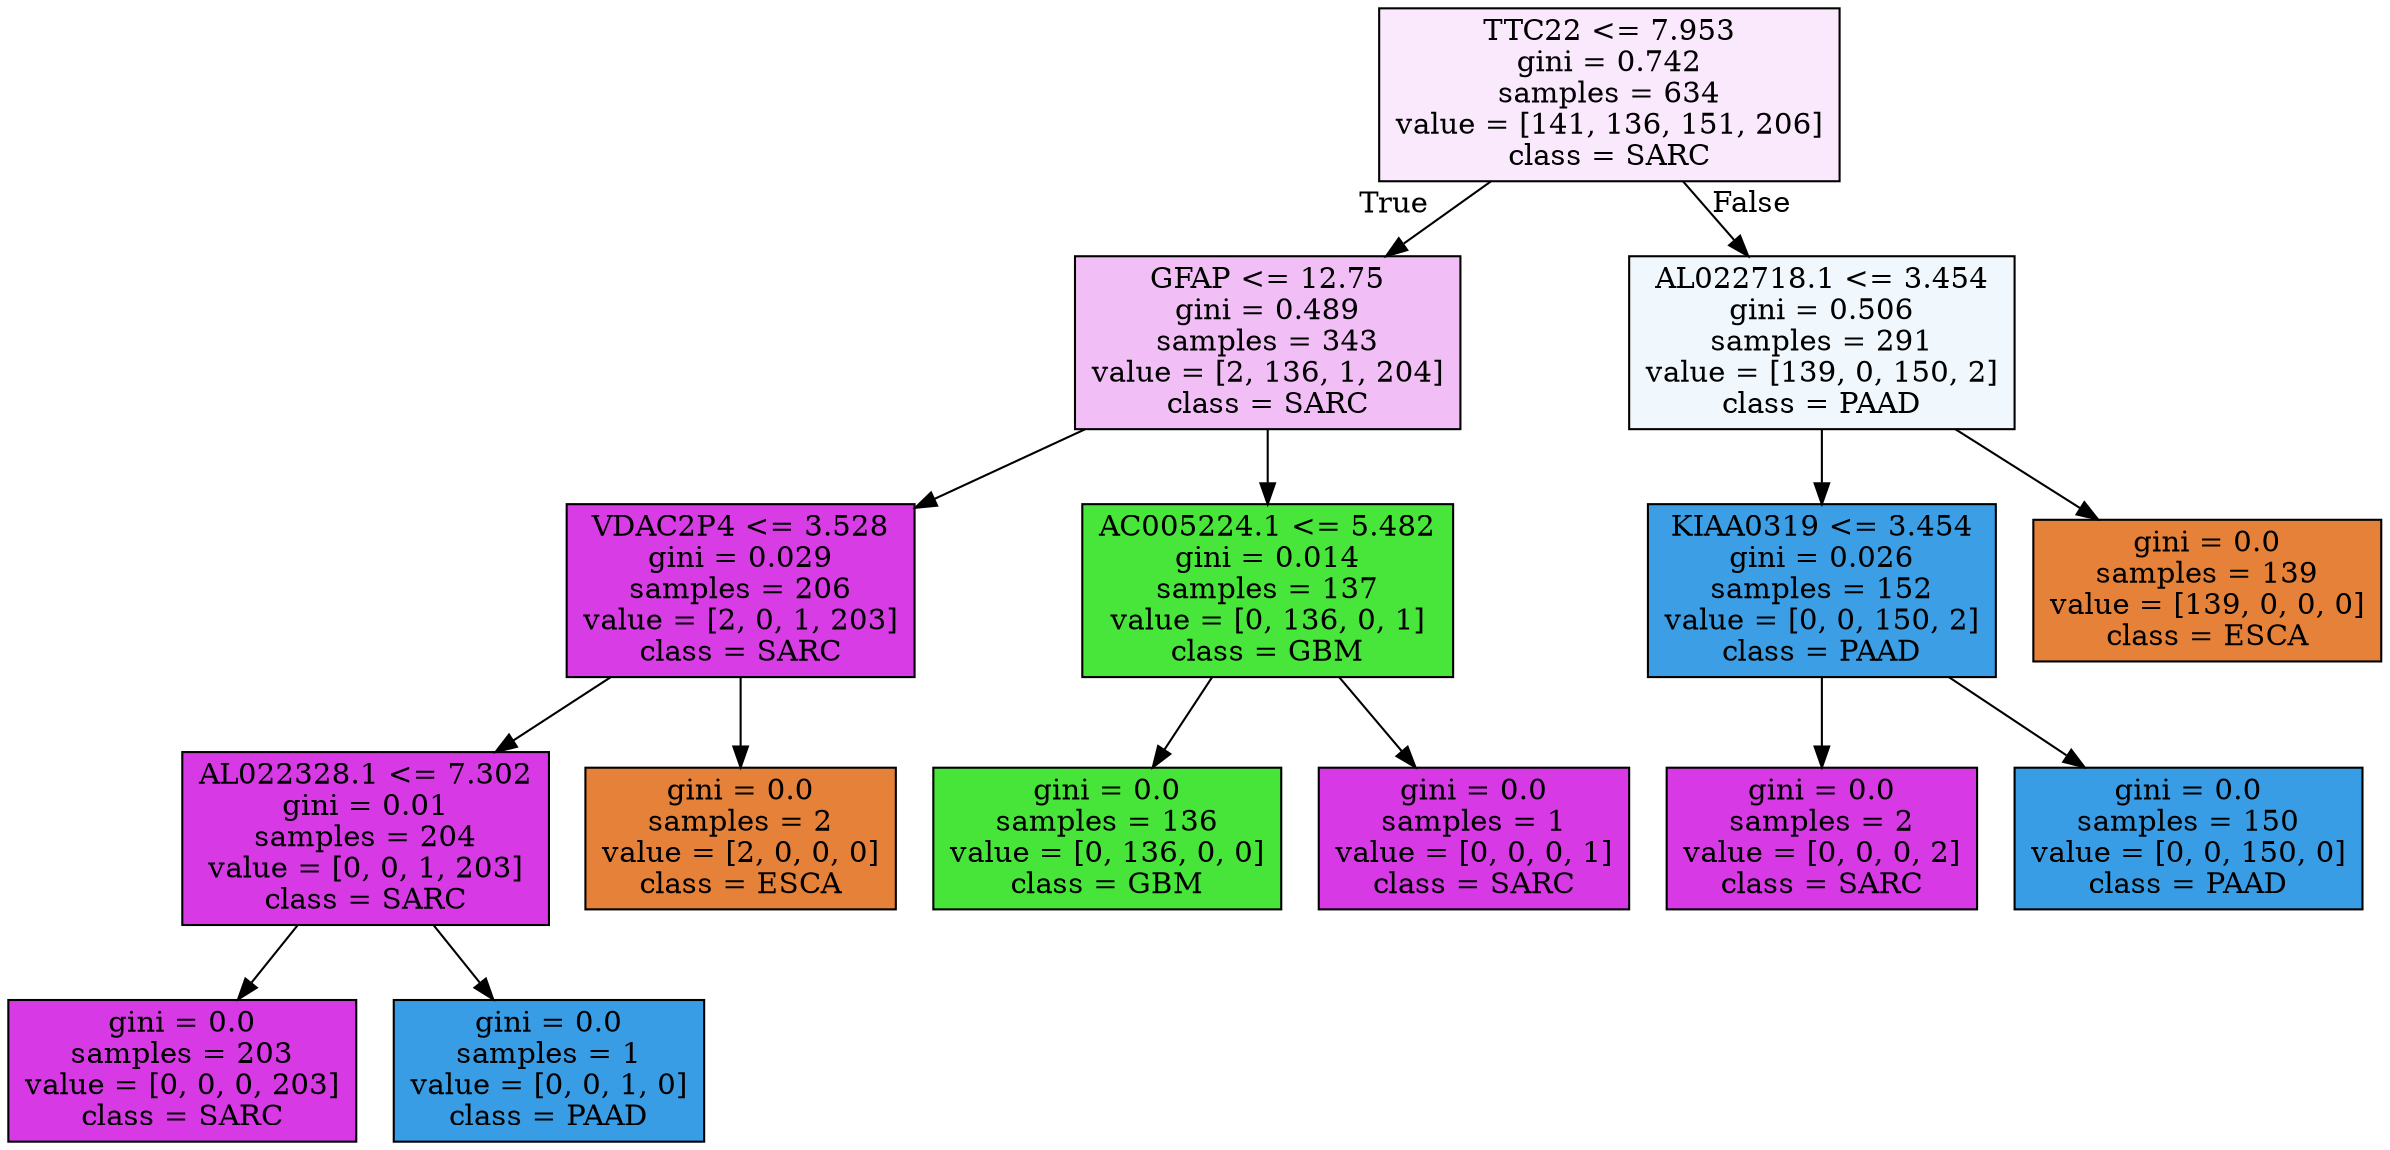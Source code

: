digraph Tree {
node [shape=box, style="filled", color="black"] ;
0 [label="TTC22 <= 7.953\ngini = 0.742\nsamples = 634\nvalue = [141, 136, 151, 206]\nclass = SARC", fillcolor="#fae8fc"] ;
1 [label="GFAP <= 12.75\ngini = 0.489\nsamples = 343\nvalue = [2, 136, 1, 204]\nclass = SARC", fillcolor="#f2bef6"] ;
0 -> 1 [labeldistance=2.5, labelangle=45, headlabel="True"] ;
2 [label="VDAC2P4 <= 3.528\ngini = 0.029\nsamples = 206\nvalue = [2, 0, 1, 203]\nclass = SARC", fillcolor="#d83ce5"] ;
1 -> 2 ;
3 [label="AL022328.1 <= 7.302\ngini = 0.01\nsamples = 204\nvalue = [0, 0, 1, 203]\nclass = SARC", fillcolor="#d73ae5"] ;
2 -> 3 ;
4 [label="gini = 0.0\nsamples = 203\nvalue = [0, 0, 0, 203]\nclass = SARC", fillcolor="#d739e5"] ;
3 -> 4 ;
5 [label="gini = 0.0\nsamples = 1\nvalue = [0, 0, 1, 0]\nclass = PAAD", fillcolor="#399de5"] ;
3 -> 5 ;
6 [label="gini = 0.0\nsamples = 2\nvalue = [2, 0, 0, 0]\nclass = ESCA", fillcolor="#e58139"] ;
2 -> 6 ;
7 [label="AC005224.1 <= 5.482\ngini = 0.014\nsamples = 137\nvalue = [0, 136, 0, 1]\nclass = GBM", fillcolor="#48e53a"] ;
1 -> 7 ;
8 [label="gini = 0.0\nsamples = 136\nvalue = [0, 136, 0, 0]\nclass = GBM", fillcolor="#47e539"] ;
7 -> 8 ;
9 [label="gini = 0.0\nsamples = 1\nvalue = [0, 0, 0, 1]\nclass = SARC", fillcolor="#d739e5"] ;
7 -> 9 ;
10 [label="AL022718.1 <= 3.454\ngini = 0.506\nsamples = 291\nvalue = [139, 0, 150, 2]\nclass = PAAD", fillcolor="#f1f8fd"] ;
0 -> 10 [labeldistance=2.5, labelangle=-45, headlabel="False"] ;
11 [label="KIAA0319 <= 3.454\ngini = 0.026\nsamples = 152\nvalue = [0, 0, 150, 2]\nclass = PAAD", fillcolor="#3c9ee5"] ;
10 -> 11 ;
12 [label="gini = 0.0\nsamples = 2\nvalue = [0, 0, 0, 2]\nclass = SARC", fillcolor="#d739e5"] ;
11 -> 12 ;
13 [label="gini = 0.0\nsamples = 150\nvalue = [0, 0, 150, 0]\nclass = PAAD", fillcolor="#399de5"] ;
11 -> 13 ;
14 [label="gini = 0.0\nsamples = 139\nvalue = [139, 0, 0, 0]\nclass = ESCA", fillcolor="#e58139"] ;
10 -> 14 ;
}